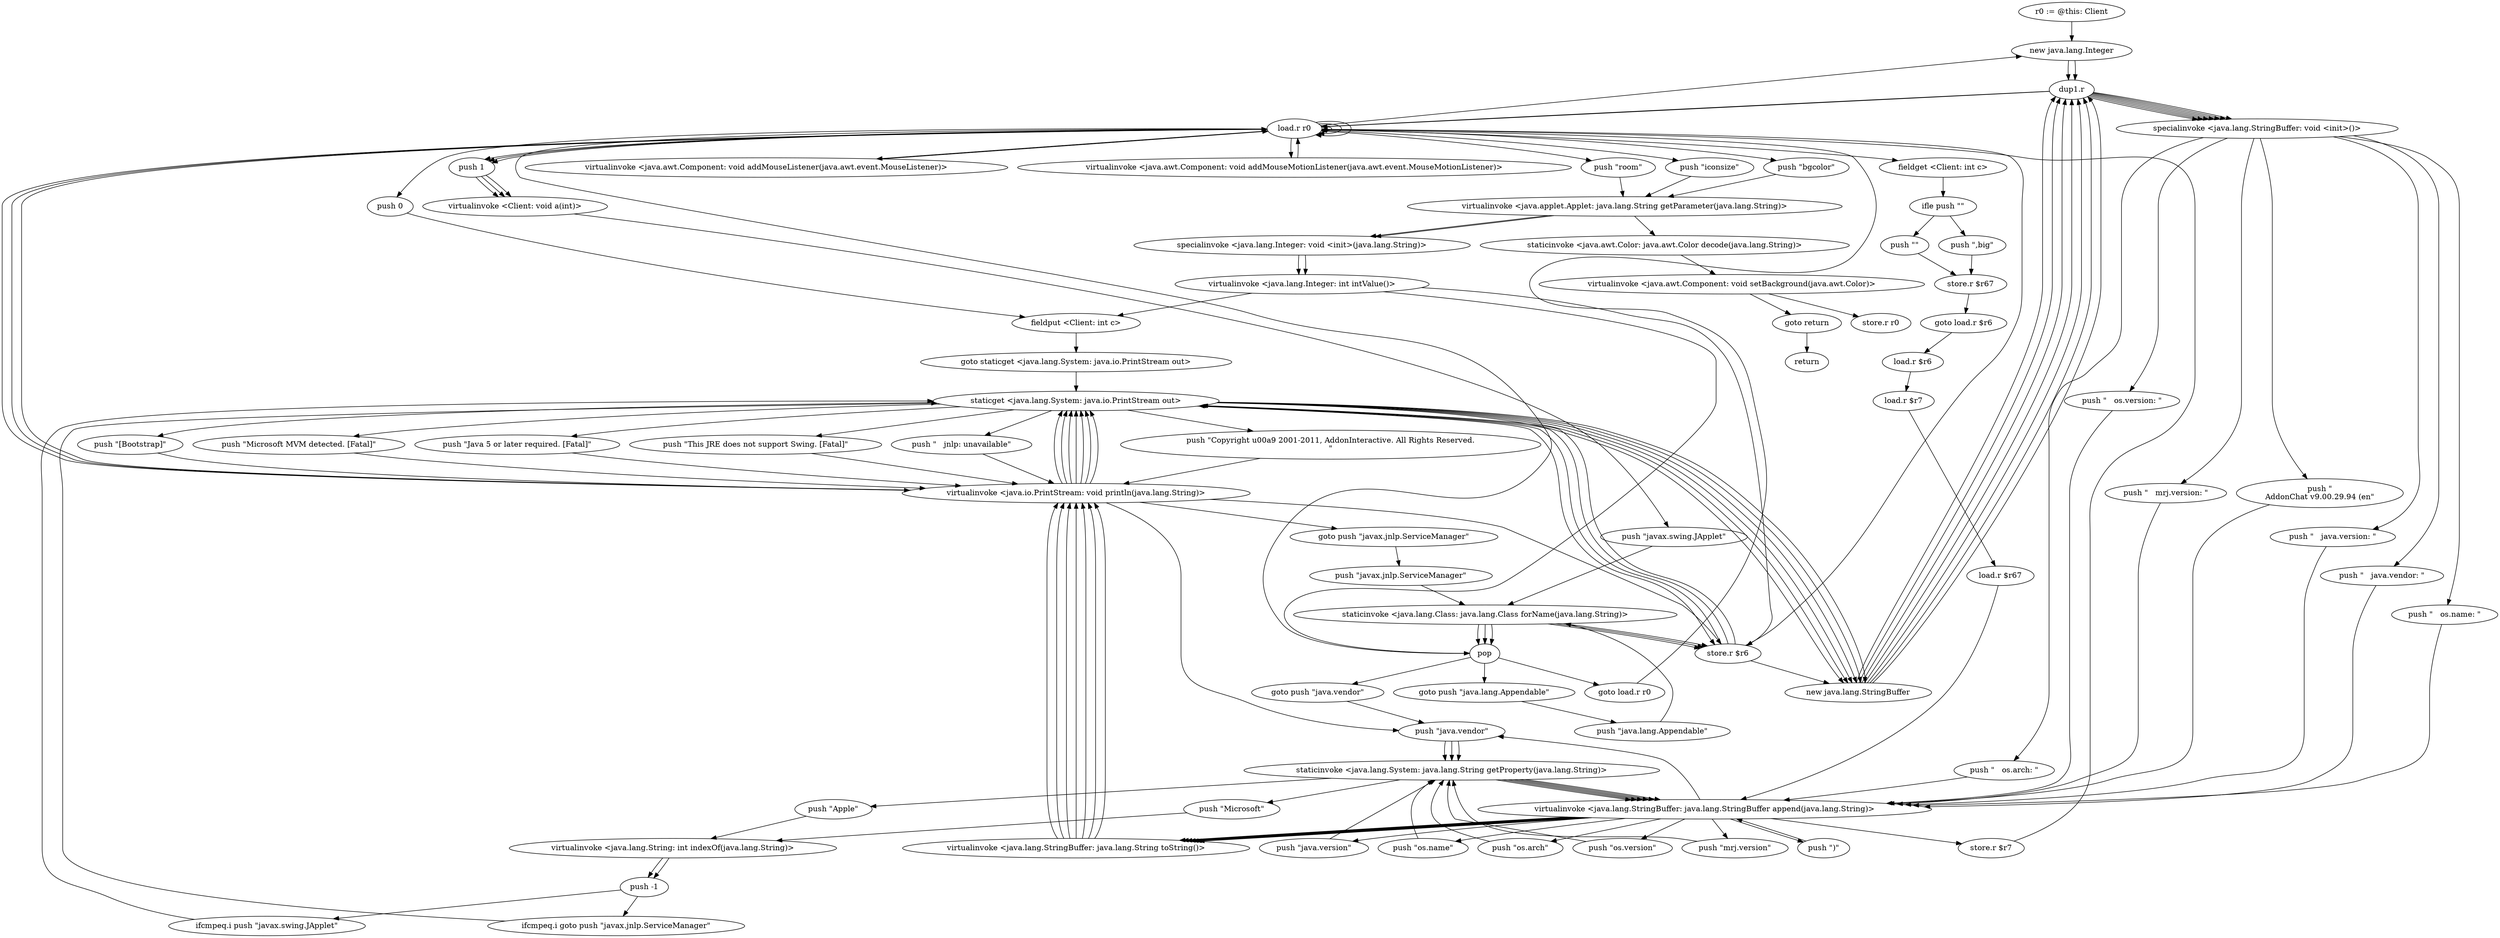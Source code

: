 digraph "" {
    "r0 := @this: Client"
    "new java.lang.Integer"
    "r0 := @this: Client"->"new java.lang.Integer";
    "dup1.r"
    "new java.lang.Integer"->"dup1.r";
    "load.r r0"
    "dup1.r"->"load.r r0";
    "push \"room\""
    "load.r r0"->"push \"room\"";
    "virtualinvoke <java.applet.Applet: java.lang.String getParameter(java.lang.String)>"
    "push \"room\""->"virtualinvoke <java.applet.Applet: java.lang.String getParameter(java.lang.String)>";
    "specialinvoke <java.lang.Integer: void <init>(java.lang.String)>"
    "virtualinvoke <java.applet.Applet: java.lang.String getParameter(java.lang.String)>"->"specialinvoke <java.lang.Integer: void <init>(java.lang.String)>";
    "virtualinvoke <java.lang.Integer: int intValue()>"
    "specialinvoke <java.lang.Integer: void <init>(java.lang.String)>"->"virtualinvoke <java.lang.Integer: int intValue()>";
    "pop"
    "virtualinvoke <java.lang.Integer: int intValue()>"->"pop";
    "pop"->"load.r r0";
    "load.r r0"->"new java.lang.Integer";
    "new java.lang.Integer"->"dup1.r";
    "dup1.r"->"load.r r0";
    "push \"iconsize\""
    "load.r r0"->"push \"iconsize\"";
    "push \"iconsize\""->"virtualinvoke <java.applet.Applet: java.lang.String getParameter(java.lang.String)>";
    "virtualinvoke <java.applet.Applet: java.lang.String getParameter(java.lang.String)>"->"specialinvoke <java.lang.Integer: void <init>(java.lang.String)>";
    "specialinvoke <java.lang.Integer: void <init>(java.lang.String)>"->"virtualinvoke <java.lang.Integer: int intValue()>";
    "fieldput <Client: int c>"
    "virtualinvoke <java.lang.Integer: int intValue()>"->"fieldput <Client: int c>";
    "goto staticget <java.lang.System: java.io.PrintStream out>"
    "fieldput <Client: int c>"->"goto staticget <java.lang.System: java.io.PrintStream out>";
    "staticget <java.lang.System: java.io.PrintStream out>"
    "goto staticget <java.lang.System: java.io.PrintStream out>"->"staticget <java.lang.System: java.io.PrintStream out>";
    "store.r $r6"
    "staticget <java.lang.System: java.io.PrintStream out>"->"store.r $r6";
    "new java.lang.StringBuffer"
    "store.r $r6"->"new java.lang.StringBuffer";
    "new java.lang.StringBuffer"->"dup1.r";
    "specialinvoke <java.lang.StringBuffer: void <init>()>"
    "dup1.r"->"specialinvoke <java.lang.StringBuffer: void <init>()>";
    "push \"\nAddonChat v9.00.29.94 (en\""
    "specialinvoke <java.lang.StringBuffer: void <init>()>"->"push \"\nAddonChat v9.00.29.94 (en\"";
    "virtualinvoke <java.lang.StringBuffer: java.lang.StringBuffer append(java.lang.String)>"
    "push \"\nAddonChat v9.00.29.94 (en\""->"virtualinvoke <java.lang.StringBuffer: java.lang.StringBuffer append(java.lang.String)>";
    "store.r $r7"
    "virtualinvoke <java.lang.StringBuffer: java.lang.StringBuffer append(java.lang.String)>"->"store.r $r7";
    "store.r $r7"->"load.r r0";
    "fieldget <Client: int c>"
    "load.r r0"->"fieldget <Client: int c>";
    "ifle push \"\""
    "fieldget <Client: int c>"->"ifle push \"\"";
    "push \",big\""
    "ifle push \"\""->"push \",big\"";
    "store.r $r67"
    "push \",big\""->"store.r $r67";
    "goto load.r $r6"
    "store.r $r67"->"goto load.r $r6";
    "load.r $r6"
    "goto load.r $r6"->"load.r $r6";
    "load.r $r7"
    "load.r $r6"->"load.r $r7";
    "load.r $r67"
    "load.r $r7"->"load.r $r67";
    "load.r $r67"->"virtualinvoke <java.lang.StringBuffer: java.lang.StringBuffer append(java.lang.String)>";
    "push \")\""
    "virtualinvoke <java.lang.StringBuffer: java.lang.StringBuffer append(java.lang.String)>"->"push \")\"";
    "push \")\""->"virtualinvoke <java.lang.StringBuffer: java.lang.StringBuffer append(java.lang.String)>";
    "virtualinvoke <java.lang.StringBuffer: java.lang.String toString()>"
    "virtualinvoke <java.lang.StringBuffer: java.lang.StringBuffer append(java.lang.String)>"->"virtualinvoke <java.lang.StringBuffer: java.lang.String toString()>";
    "virtualinvoke <java.io.PrintStream: void println(java.lang.String)>"
    "virtualinvoke <java.lang.StringBuffer: java.lang.String toString()>"->"virtualinvoke <java.io.PrintStream: void println(java.lang.String)>";
    "virtualinvoke <java.io.PrintStream: void println(java.lang.String)>"->"staticget <java.lang.System: java.io.PrintStream out>";
    "push \"Copyright \u00a9 2001-2011, AddonInteractive. All Rights Reserved.\n\""
    "staticget <java.lang.System: java.io.PrintStream out>"->"push \"Copyright \u00a9 2001-2011, AddonInteractive. All Rights Reserved.\n\"";
    "push \"Copyright \u00a9 2001-2011, AddonInteractive. All Rights Reserved.\n\""->"virtualinvoke <java.io.PrintStream: void println(java.lang.String)>";
    "virtualinvoke <java.io.PrintStream: void println(java.lang.String)>"->"staticget <java.lang.System: java.io.PrintStream out>";
    "push \"[Bootstrap]\""
    "staticget <java.lang.System: java.io.PrintStream out>"->"push \"[Bootstrap]\"";
    "push \"[Bootstrap]\""->"virtualinvoke <java.io.PrintStream: void println(java.lang.String)>";
    "virtualinvoke <java.io.PrintStream: void println(java.lang.String)>"->"staticget <java.lang.System: java.io.PrintStream out>";
    "staticget <java.lang.System: java.io.PrintStream out>"->"new java.lang.StringBuffer";
    "new java.lang.StringBuffer"->"dup1.r";
    "dup1.r"->"specialinvoke <java.lang.StringBuffer: void <init>()>";
    "push \"   java.version: \""
    "specialinvoke <java.lang.StringBuffer: void <init>()>"->"push \"   java.version: \"";
    "push \"   java.version: \""->"virtualinvoke <java.lang.StringBuffer: java.lang.StringBuffer append(java.lang.String)>";
    "push \"java.version\""
    "virtualinvoke <java.lang.StringBuffer: java.lang.StringBuffer append(java.lang.String)>"->"push \"java.version\"";
    "staticinvoke <java.lang.System: java.lang.String getProperty(java.lang.String)>"
    "push \"java.version\""->"staticinvoke <java.lang.System: java.lang.String getProperty(java.lang.String)>";
    "staticinvoke <java.lang.System: java.lang.String getProperty(java.lang.String)>"->"virtualinvoke <java.lang.StringBuffer: java.lang.StringBuffer append(java.lang.String)>";
    "virtualinvoke <java.lang.StringBuffer: java.lang.StringBuffer append(java.lang.String)>"->"virtualinvoke <java.lang.StringBuffer: java.lang.String toString()>";
    "virtualinvoke <java.lang.StringBuffer: java.lang.String toString()>"->"virtualinvoke <java.io.PrintStream: void println(java.lang.String)>";
    "virtualinvoke <java.io.PrintStream: void println(java.lang.String)>"->"staticget <java.lang.System: java.io.PrintStream out>";
    "staticget <java.lang.System: java.io.PrintStream out>"->"new java.lang.StringBuffer";
    "new java.lang.StringBuffer"->"dup1.r";
    "dup1.r"->"specialinvoke <java.lang.StringBuffer: void <init>()>";
    "push \"   java.vendor: \""
    "specialinvoke <java.lang.StringBuffer: void <init>()>"->"push \"   java.vendor: \"";
    "push \"   java.vendor: \""->"virtualinvoke <java.lang.StringBuffer: java.lang.StringBuffer append(java.lang.String)>";
    "push \"java.vendor\""
    "virtualinvoke <java.lang.StringBuffer: java.lang.StringBuffer append(java.lang.String)>"->"push \"java.vendor\"";
    "push \"java.vendor\""->"staticinvoke <java.lang.System: java.lang.String getProperty(java.lang.String)>";
    "staticinvoke <java.lang.System: java.lang.String getProperty(java.lang.String)>"->"virtualinvoke <java.lang.StringBuffer: java.lang.StringBuffer append(java.lang.String)>";
    "virtualinvoke <java.lang.StringBuffer: java.lang.StringBuffer append(java.lang.String)>"->"virtualinvoke <java.lang.StringBuffer: java.lang.String toString()>";
    "virtualinvoke <java.lang.StringBuffer: java.lang.String toString()>"->"virtualinvoke <java.io.PrintStream: void println(java.lang.String)>";
    "virtualinvoke <java.io.PrintStream: void println(java.lang.String)>"->"staticget <java.lang.System: java.io.PrintStream out>";
    "staticget <java.lang.System: java.io.PrintStream out>"->"new java.lang.StringBuffer";
    "new java.lang.StringBuffer"->"dup1.r";
    "dup1.r"->"specialinvoke <java.lang.StringBuffer: void <init>()>";
    "push \"   os.name: \""
    "specialinvoke <java.lang.StringBuffer: void <init>()>"->"push \"   os.name: \"";
    "push \"   os.name: \""->"virtualinvoke <java.lang.StringBuffer: java.lang.StringBuffer append(java.lang.String)>";
    "push \"os.name\""
    "virtualinvoke <java.lang.StringBuffer: java.lang.StringBuffer append(java.lang.String)>"->"push \"os.name\"";
    "push \"os.name\""->"staticinvoke <java.lang.System: java.lang.String getProperty(java.lang.String)>";
    "staticinvoke <java.lang.System: java.lang.String getProperty(java.lang.String)>"->"virtualinvoke <java.lang.StringBuffer: java.lang.StringBuffer append(java.lang.String)>";
    "virtualinvoke <java.lang.StringBuffer: java.lang.StringBuffer append(java.lang.String)>"->"virtualinvoke <java.lang.StringBuffer: java.lang.String toString()>";
    "virtualinvoke <java.lang.StringBuffer: java.lang.String toString()>"->"virtualinvoke <java.io.PrintStream: void println(java.lang.String)>";
    "virtualinvoke <java.io.PrintStream: void println(java.lang.String)>"->"staticget <java.lang.System: java.io.PrintStream out>";
    "staticget <java.lang.System: java.io.PrintStream out>"->"new java.lang.StringBuffer";
    "new java.lang.StringBuffer"->"dup1.r";
    "dup1.r"->"specialinvoke <java.lang.StringBuffer: void <init>()>";
    "push \"   os.arch: \""
    "specialinvoke <java.lang.StringBuffer: void <init>()>"->"push \"   os.arch: \"";
    "push \"   os.arch: \""->"virtualinvoke <java.lang.StringBuffer: java.lang.StringBuffer append(java.lang.String)>";
    "push \"os.arch\""
    "virtualinvoke <java.lang.StringBuffer: java.lang.StringBuffer append(java.lang.String)>"->"push \"os.arch\"";
    "push \"os.arch\""->"staticinvoke <java.lang.System: java.lang.String getProperty(java.lang.String)>";
    "staticinvoke <java.lang.System: java.lang.String getProperty(java.lang.String)>"->"virtualinvoke <java.lang.StringBuffer: java.lang.StringBuffer append(java.lang.String)>";
    "virtualinvoke <java.lang.StringBuffer: java.lang.StringBuffer append(java.lang.String)>"->"virtualinvoke <java.lang.StringBuffer: java.lang.String toString()>";
    "virtualinvoke <java.lang.StringBuffer: java.lang.String toString()>"->"virtualinvoke <java.io.PrintStream: void println(java.lang.String)>";
    "virtualinvoke <java.io.PrintStream: void println(java.lang.String)>"->"staticget <java.lang.System: java.io.PrintStream out>";
    "staticget <java.lang.System: java.io.PrintStream out>"->"new java.lang.StringBuffer";
    "new java.lang.StringBuffer"->"dup1.r";
    "dup1.r"->"specialinvoke <java.lang.StringBuffer: void <init>()>";
    "push \"   os.version: \""
    "specialinvoke <java.lang.StringBuffer: void <init>()>"->"push \"   os.version: \"";
    "push \"   os.version: \""->"virtualinvoke <java.lang.StringBuffer: java.lang.StringBuffer append(java.lang.String)>";
    "push \"os.version\""
    "virtualinvoke <java.lang.StringBuffer: java.lang.StringBuffer append(java.lang.String)>"->"push \"os.version\"";
    "push \"os.version\""->"staticinvoke <java.lang.System: java.lang.String getProperty(java.lang.String)>";
    "staticinvoke <java.lang.System: java.lang.String getProperty(java.lang.String)>"->"virtualinvoke <java.lang.StringBuffer: java.lang.StringBuffer append(java.lang.String)>";
    "virtualinvoke <java.lang.StringBuffer: java.lang.StringBuffer append(java.lang.String)>"->"virtualinvoke <java.lang.StringBuffer: java.lang.String toString()>";
    "virtualinvoke <java.lang.StringBuffer: java.lang.String toString()>"->"virtualinvoke <java.io.PrintStream: void println(java.lang.String)>";
    "virtualinvoke <java.io.PrintStream: void println(java.lang.String)>"->"push \"java.vendor\"";
    "push \"java.vendor\""->"staticinvoke <java.lang.System: java.lang.String getProperty(java.lang.String)>";
    "push \"Apple\""
    "staticinvoke <java.lang.System: java.lang.String getProperty(java.lang.String)>"->"push \"Apple\"";
    "virtualinvoke <java.lang.String: int indexOf(java.lang.String)>"
    "push \"Apple\""->"virtualinvoke <java.lang.String: int indexOf(java.lang.String)>";
    "push -1"
    "virtualinvoke <java.lang.String: int indexOf(java.lang.String)>"->"push -1";
    "ifcmpeq.i goto push \"javax.jnlp.ServiceManager\""
    "push -1"->"ifcmpeq.i goto push \"javax.jnlp.ServiceManager\"";
    "ifcmpeq.i goto push \"javax.jnlp.ServiceManager\""->"staticget <java.lang.System: java.io.PrintStream out>";
    "staticget <java.lang.System: java.io.PrintStream out>"->"new java.lang.StringBuffer";
    "new java.lang.StringBuffer"->"dup1.r";
    "dup1.r"->"specialinvoke <java.lang.StringBuffer: void <init>()>";
    "push \"   mrj.version: \""
    "specialinvoke <java.lang.StringBuffer: void <init>()>"->"push \"   mrj.version: \"";
    "push \"   mrj.version: \""->"virtualinvoke <java.lang.StringBuffer: java.lang.StringBuffer append(java.lang.String)>";
    "push \"mrj.version\""
    "virtualinvoke <java.lang.StringBuffer: java.lang.StringBuffer append(java.lang.String)>"->"push \"mrj.version\"";
    "push \"mrj.version\""->"staticinvoke <java.lang.System: java.lang.String getProperty(java.lang.String)>";
    "staticinvoke <java.lang.System: java.lang.String getProperty(java.lang.String)>"->"virtualinvoke <java.lang.StringBuffer: java.lang.StringBuffer append(java.lang.String)>";
    "virtualinvoke <java.lang.StringBuffer: java.lang.StringBuffer append(java.lang.String)>"->"virtualinvoke <java.lang.StringBuffer: java.lang.String toString()>";
    "virtualinvoke <java.lang.StringBuffer: java.lang.String toString()>"->"virtualinvoke <java.io.PrintStream: void println(java.lang.String)>";
    "goto push \"javax.jnlp.ServiceManager\""
    "virtualinvoke <java.io.PrintStream: void println(java.lang.String)>"->"goto push \"javax.jnlp.ServiceManager\"";
    "push \"javax.jnlp.ServiceManager\""
    "goto push \"javax.jnlp.ServiceManager\""->"push \"javax.jnlp.ServiceManager\"";
    "staticinvoke <java.lang.Class: java.lang.Class forName(java.lang.String)>"
    "push \"javax.jnlp.ServiceManager\""->"staticinvoke <java.lang.Class: java.lang.Class forName(java.lang.String)>";
    "staticinvoke <java.lang.Class: java.lang.Class forName(java.lang.String)>"->"pop";
    "goto push \"java.vendor\""
    "pop"->"goto push \"java.vendor\"";
    "goto push \"java.vendor\""->"push \"java.vendor\"";
    "push \"java.vendor\""->"staticinvoke <java.lang.System: java.lang.String getProperty(java.lang.String)>";
    "push \"Microsoft\""
    "staticinvoke <java.lang.System: java.lang.String getProperty(java.lang.String)>"->"push \"Microsoft\"";
    "push \"Microsoft\""->"virtualinvoke <java.lang.String: int indexOf(java.lang.String)>";
    "virtualinvoke <java.lang.String: int indexOf(java.lang.String)>"->"push -1";
    "ifcmpeq.i push \"javax.swing.JApplet\""
    "push -1"->"ifcmpeq.i push \"javax.swing.JApplet\"";
    "ifcmpeq.i push \"javax.swing.JApplet\""->"staticget <java.lang.System: java.io.PrintStream out>";
    "push \"Microsoft MVM detected. [Fatal]\""
    "staticget <java.lang.System: java.io.PrintStream out>"->"push \"Microsoft MVM detected. [Fatal]\"";
    "push \"Microsoft MVM detected. [Fatal]\""->"virtualinvoke <java.io.PrintStream: void println(java.lang.String)>";
    "virtualinvoke <java.io.PrintStream: void println(java.lang.String)>"->"load.r r0";
    "push 1"
    "load.r r0"->"push 1";
    "virtualinvoke <Client: void a(int)>"
    "push 1"->"virtualinvoke <Client: void a(int)>";
    "push \"javax.swing.JApplet\""
    "virtualinvoke <Client: void a(int)>"->"push \"javax.swing.JApplet\"";
    "push \"javax.swing.JApplet\""->"staticinvoke <java.lang.Class: java.lang.Class forName(java.lang.String)>";
    "staticinvoke <java.lang.Class: java.lang.Class forName(java.lang.String)>"->"pop";
    "goto push \"java.lang.Appendable\""
    "pop"->"goto push \"java.lang.Appendable\"";
    "push \"java.lang.Appendable\""
    "goto push \"java.lang.Appendable\""->"push \"java.lang.Appendable\"";
    "push \"java.lang.Appendable\""->"staticinvoke <java.lang.Class: java.lang.Class forName(java.lang.String)>";
    "staticinvoke <java.lang.Class: java.lang.Class forName(java.lang.String)>"->"pop";
    "goto load.r r0"
    "pop"->"goto load.r r0";
    "goto load.r r0"->"load.r r0";
    "load.r r0"->"load.r r0";
    "virtualinvoke <java.awt.Component: void addMouseListener(java.awt.event.MouseListener)>"
    "load.r r0"->"virtualinvoke <java.awt.Component: void addMouseListener(java.awt.event.MouseListener)>";
    "virtualinvoke <java.awt.Component: void addMouseListener(java.awt.event.MouseListener)>"->"load.r r0";
    "load.r r0"->"load.r r0";
    "virtualinvoke <java.awt.Component: void addMouseMotionListener(java.awt.event.MouseMotionListener)>"
    "load.r r0"->"virtualinvoke <java.awt.Component: void addMouseMotionListener(java.awt.event.MouseMotionListener)>";
    "virtualinvoke <java.awt.Component: void addMouseMotionListener(java.awt.event.MouseMotionListener)>"->"load.r r0";
    "load.r r0"->"load.r r0";
    "push \"bgcolor\""
    "load.r r0"->"push \"bgcolor\"";
    "push \"bgcolor\""->"virtualinvoke <java.applet.Applet: java.lang.String getParameter(java.lang.String)>";
    "staticinvoke <java.awt.Color: java.awt.Color decode(java.lang.String)>"
    "virtualinvoke <java.applet.Applet: java.lang.String getParameter(java.lang.String)>"->"staticinvoke <java.awt.Color: java.awt.Color decode(java.lang.String)>";
    "virtualinvoke <java.awt.Component: void setBackground(java.awt.Color)>"
    "staticinvoke <java.awt.Color: java.awt.Color decode(java.lang.String)>"->"virtualinvoke <java.awt.Component: void setBackground(java.awt.Color)>";
    "goto return"
    "virtualinvoke <java.awt.Component: void setBackground(java.awt.Color)>"->"goto return";
    "return"
    "goto return"->"return";
    "store.r r0"
    "virtualinvoke <java.awt.Component: void setBackground(java.awt.Color)>"->"store.r r0";
    "staticinvoke <java.lang.Class: java.lang.Class forName(java.lang.String)>"->"store.r $r6";
    "store.r $r6"->"staticget <java.lang.System: java.io.PrintStream out>";
    "push \"Java 5 or later required. [Fatal]\""
    "staticget <java.lang.System: java.io.PrintStream out>"->"push \"Java 5 or later required. [Fatal]\"";
    "push \"Java 5 or later required. [Fatal]\""->"virtualinvoke <java.io.PrintStream: void println(java.lang.String)>";
    "virtualinvoke <java.io.PrintStream: void println(java.lang.String)>"->"load.r r0";
    "load.r r0"->"push 1";
    "push 1"->"virtualinvoke <Client: void a(int)>";
    "staticinvoke <java.lang.Class: java.lang.Class forName(java.lang.String)>"->"store.r $r6";
    "store.r $r6"->"staticget <java.lang.System: java.io.PrintStream out>";
    "push \"This JRE does not support Swing. [Fatal]\""
    "staticget <java.lang.System: java.io.PrintStream out>"->"push \"This JRE does not support Swing. [Fatal]\"";
    "push \"This JRE does not support Swing. [Fatal]\""->"virtualinvoke <java.io.PrintStream: void println(java.lang.String)>";
    "virtualinvoke <java.io.PrintStream: void println(java.lang.String)>"->"load.r r0";
    "load.r r0"->"push 1";
    "push 1"->"virtualinvoke <Client: void a(int)>";
    "staticinvoke <java.lang.Class: java.lang.Class forName(java.lang.String)>"->"store.r $r6";
    "store.r $r6"->"staticget <java.lang.System: java.io.PrintStream out>";
    "push \"   jnlp: unavailable\""
    "staticget <java.lang.System: java.io.PrintStream out>"->"push \"   jnlp: unavailable\"";
    "push \"   jnlp: unavailable\""->"virtualinvoke <java.io.PrintStream: void println(java.lang.String)>";
    "virtualinvoke <java.io.PrintStream: void println(java.lang.String)>"->"store.r $r6";
    "push \"\""
    "ifle push \"\""->"push \"\"";
    "push \"\""->"store.r $r67";
    "virtualinvoke <java.lang.Integer: int intValue()>"->"store.r $r6";
    "store.r $r6"->"load.r r0";
    "push 0"
    "load.r r0"->"push 0";
    "push 0"->"fieldput <Client: int c>";
}
